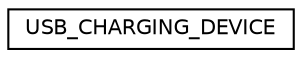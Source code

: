 digraph "Graphical Class Hierarchy"
{
  edge [fontname="Helvetica",fontsize="10",labelfontname="Helvetica",labelfontsize="10"];
  node [fontname="Helvetica",fontsize="10",shape=record];
  rankdir="LR";
  Node1 [label="USB_CHARGING_DEVICE",height=0.2,width=0.4,color="black", fillcolor="white", style="filled",URL="$struct_u_s_b___c_h_a_r_g_i_n_g___d_e_v_i_c_e.html"];
}
